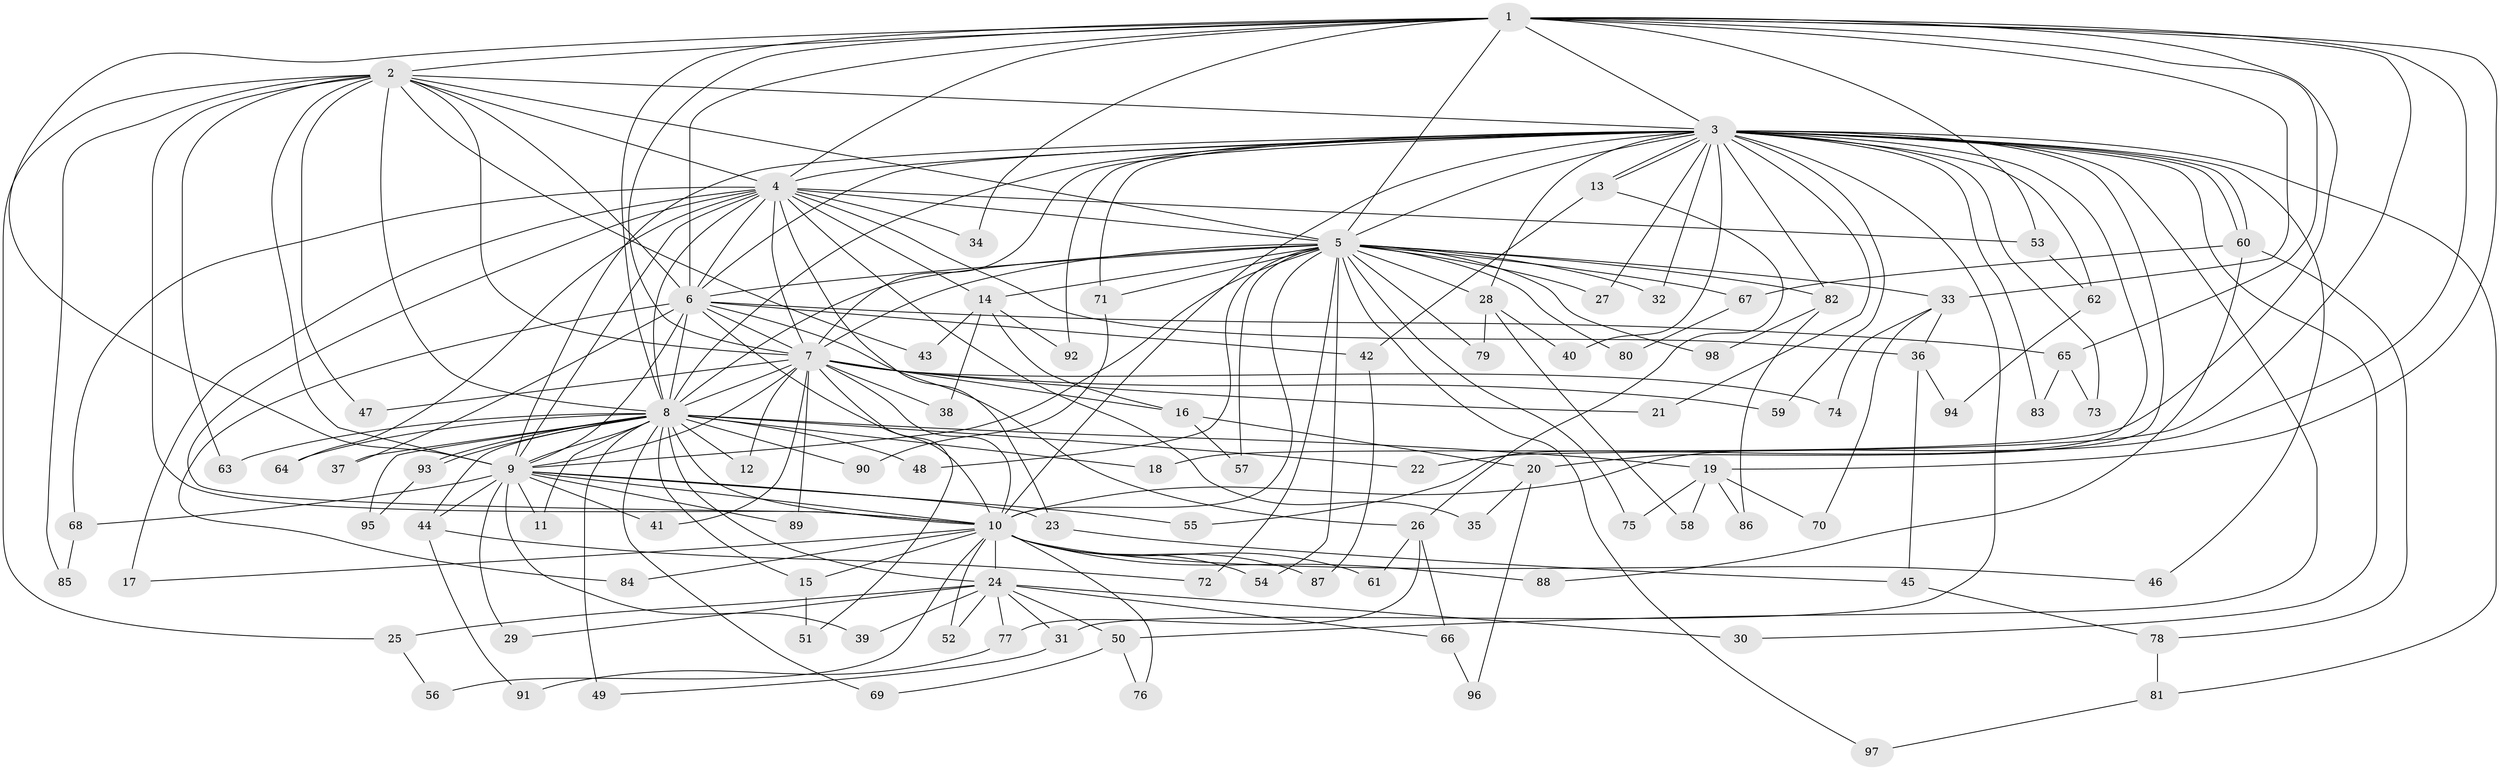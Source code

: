// coarse degree distribution, {15: 0.013888888888888888, 13: 0.027777777777777776, 32: 0.013888888888888888, 17: 0.013888888888888888, 24: 0.013888888888888888, 19: 0.013888888888888888, 21: 0.013888888888888888, 18: 0.013888888888888888, 27: 0.013888888888888888, 2: 0.5138888888888888, 5: 0.05555555555555555, 6: 0.041666666666666664, 3: 0.1527777777777778, 4: 0.06944444444444445, 1: 0.027777777777777776}
// Generated by graph-tools (version 1.1) at 2025/23/03/03/25 07:23:47]
// undirected, 98 vertices, 221 edges
graph export_dot {
graph [start="1"]
  node [color=gray90,style=filled];
  1;
  2;
  3;
  4;
  5;
  6;
  7;
  8;
  9;
  10;
  11;
  12;
  13;
  14;
  15;
  16;
  17;
  18;
  19;
  20;
  21;
  22;
  23;
  24;
  25;
  26;
  27;
  28;
  29;
  30;
  31;
  32;
  33;
  34;
  35;
  36;
  37;
  38;
  39;
  40;
  41;
  42;
  43;
  44;
  45;
  46;
  47;
  48;
  49;
  50;
  51;
  52;
  53;
  54;
  55;
  56;
  57;
  58;
  59;
  60;
  61;
  62;
  63;
  64;
  65;
  66;
  67;
  68;
  69;
  70;
  71;
  72;
  73;
  74;
  75;
  76;
  77;
  78;
  79;
  80;
  81;
  82;
  83;
  84;
  85;
  86;
  87;
  88;
  89;
  90;
  91;
  92;
  93;
  94;
  95;
  96;
  97;
  98;
  1 -- 2;
  1 -- 3;
  1 -- 4;
  1 -- 5;
  1 -- 6;
  1 -- 7;
  1 -- 8;
  1 -- 9;
  1 -- 10;
  1 -- 18;
  1 -- 19;
  1 -- 22;
  1 -- 33;
  1 -- 34;
  1 -- 53;
  1 -- 65;
  2 -- 3;
  2 -- 4;
  2 -- 5;
  2 -- 6;
  2 -- 7;
  2 -- 8;
  2 -- 9;
  2 -- 10;
  2 -- 25;
  2 -- 43;
  2 -- 47;
  2 -- 63;
  2 -- 85;
  3 -- 4;
  3 -- 5;
  3 -- 6;
  3 -- 7;
  3 -- 8;
  3 -- 9;
  3 -- 10;
  3 -- 13;
  3 -- 13;
  3 -- 20;
  3 -- 21;
  3 -- 27;
  3 -- 28;
  3 -- 30;
  3 -- 31;
  3 -- 32;
  3 -- 40;
  3 -- 46;
  3 -- 50;
  3 -- 55;
  3 -- 59;
  3 -- 60;
  3 -- 60;
  3 -- 62;
  3 -- 71;
  3 -- 73;
  3 -- 81;
  3 -- 82;
  3 -- 83;
  3 -- 92;
  4 -- 5;
  4 -- 6;
  4 -- 7;
  4 -- 8;
  4 -- 9;
  4 -- 10;
  4 -- 14;
  4 -- 17;
  4 -- 23;
  4 -- 34;
  4 -- 35;
  4 -- 36;
  4 -- 53;
  4 -- 64;
  4 -- 68;
  5 -- 6;
  5 -- 7;
  5 -- 8;
  5 -- 9;
  5 -- 10;
  5 -- 14;
  5 -- 27;
  5 -- 28;
  5 -- 32;
  5 -- 33;
  5 -- 48;
  5 -- 54;
  5 -- 57;
  5 -- 67;
  5 -- 71;
  5 -- 72;
  5 -- 75;
  5 -- 79;
  5 -- 80;
  5 -- 82;
  5 -- 97;
  5 -- 98;
  6 -- 7;
  6 -- 8;
  6 -- 9;
  6 -- 10;
  6 -- 26;
  6 -- 37;
  6 -- 42;
  6 -- 65;
  6 -- 84;
  7 -- 8;
  7 -- 9;
  7 -- 10;
  7 -- 12;
  7 -- 16;
  7 -- 21;
  7 -- 38;
  7 -- 41;
  7 -- 47;
  7 -- 51;
  7 -- 59;
  7 -- 74;
  7 -- 89;
  8 -- 9;
  8 -- 10;
  8 -- 11;
  8 -- 12;
  8 -- 15;
  8 -- 18;
  8 -- 19;
  8 -- 22;
  8 -- 24;
  8 -- 37;
  8 -- 44;
  8 -- 48;
  8 -- 49;
  8 -- 63;
  8 -- 64;
  8 -- 69;
  8 -- 90;
  8 -- 93;
  8 -- 93;
  8 -- 95;
  9 -- 10;
  9 -- 11;
  9 -- 23;
  9 -- 29;
  9 -- 39;
  9 -- 41;
  9 -- 44;
  9 -- 55;
  9 -- 68;
  9 -- 89;
  10 -- 15;
  10 -- 17;
  10 -- 24;
  10 -- 46;
  10 -- 52;
  10 -- 54;
  10 -- 56;
  10 -- 61;
  10 -- 76;
  10 -- 84;
  10 -- 87;
  10 -- 88;
  13 -- 26;
  13 -- 42;
  14 -- 16;
  14 -- 38;
  14 -- 43;
  14 -- 92;
  15 -- 51;
  16 -- 20;
  16 -- 57;
  19 -- 58;
  19 -- 70;
  19 -- 75;
  19 -- 86;
  20 -- 35;
  20 -- 96;
  23 -- 45;
  24 -- 25;
  24 -- 29;
  24 -- 30;
  24 -- 31;
  24 -- 39;
  24 -- 50;
  24 -- 52;
  24 -- 66;
  24 -- 77;
  25 -- 56;
  26 -- 61;
  26 -- 66;
  26 -- 77;
  28 -- 40;
  28 -- 58;
  28 -- 79;
  31 -- 49;
  33 -- 36;
  33 -- 70;
  33 -- 74;
  36 -- 45;
  36 -- 94;
  42 -- 87;
  44 -- 72;
  44 -- 91;
  45 -- 78;
  50 -- 69;
  50 -- 76;
  53 -- 62;
  60 -- 67;
  60 -- 78;
  60 -- 88;
  62 -- 94;
  65 -- 73;
  65 -- 83;
  66 -- 96;
  67 -- 80;
  68 -- 85;
  71 -- 90;
  77 -- 91;
  78 -- 81;
  81 -- 97;
  82 -- 86;
  82 -- 98;
  93 -- 95;
}
